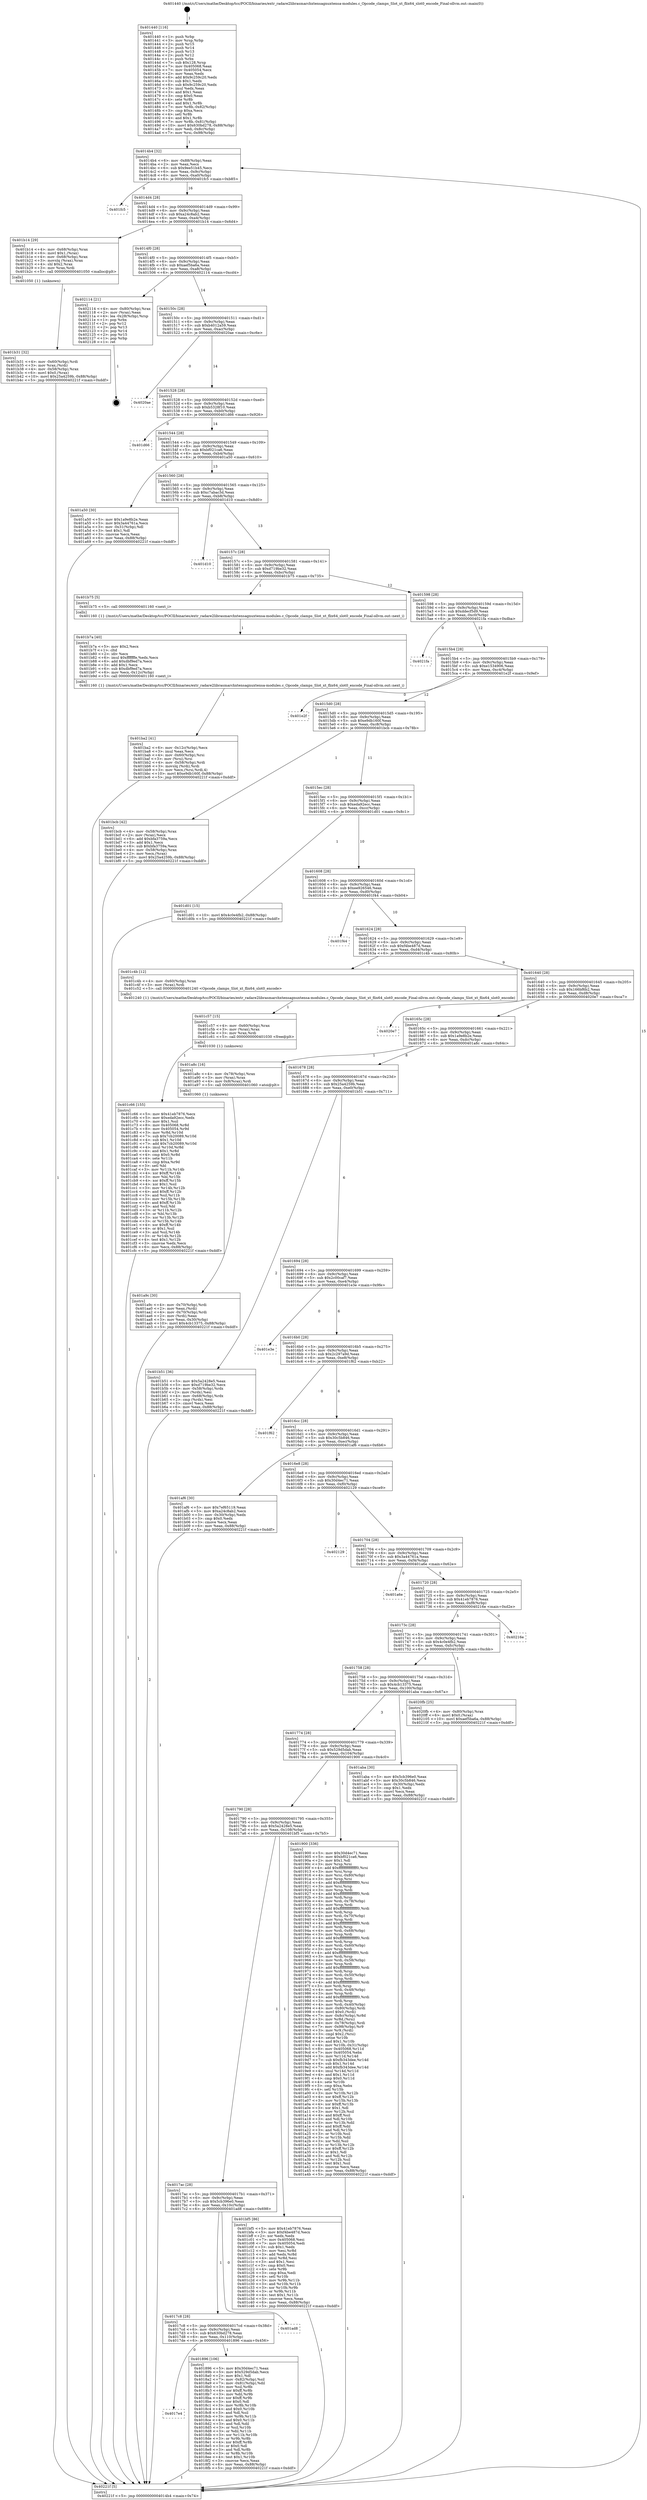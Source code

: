 digraph "0x401440" {
  label = "0x401440 (/mnt/c/Users/mathe/Desktop/tcc/POCII/binaries/extr_radare2librasmarchxtensagnuxtensa-modules.c_Opcode_clamps_Slot_xt_flix64_slot0_encode_Final-ollvm.out::main(0))"
  labelloc = "t"
  node[shape=record]

  Entry [label="",width=0.3,height=0.3,shape=circle,fillcolor=black,style=filled]
  "0x4014b4" [label="{
     0x4014b4 [32]\l
     | [instrs]\l
     &nbsp;&nbsp;0x4014b4 \<+6\>: mov -0x88(%rbp),%eax\l
     &nbsp;&nbsp;0x4014ba \<+2\>: mov %eax,%ecx\l
     &nbsp;&nbsp;0x4014bc \<+6\>: sub $0x9ee51b45,%ecx\l
     &nbsp;&nbsp;0x4014c2 \<+6\>: mov %eax,-0x9c(%rbp)\l
     &nbsp;&nbsp;0x4014c8 \<+6\>: mov %ecx,-0xa0(%rbp)\l
     &nbsp;&nbsp;0x4014ce \<+6\>: je 0000000000401fc5 \<main+0xb85\>\l
  }"]
  "0x401fc5" [label="{
     0x401fc5\l
  }", style=dashed]
  "0x4014d4" [label="{
     0x4014d4 [28]\l
     | [instrs]\l
     &nbsp;&nbsp;0x4014d4 \<+5\>: jmp 00000000004014d9 \<main+0x99\>\l
     &nbsp;&nbsp;0x4014d9 \<+6\>: mov -0x9c(%rbp),%eax\l
     &nbsp;&nbsp;0x4014df \<+5\>: sub $0xa24c8ab2,%eax\l
     &nbsp;&nbsp;0x4014e4 \<+6\>: mov %eax,-0xa4(%rbp)\l
     &nbsp;&nbsp;0x4014ea \<+6\>: je 0000000000401b14 \<main+0x6d4\>\l
  }"]
  Exit [label="",width=0.3,height=0.3,shape=circle,fillcolor=black,style=filled,peripheries=2]
  "0x401b14" [label="{
     0x401b14 [29]\l
     | [instrs]\l
     &nbsp;&nbsp;0x401b14 \<+4\>: mov -0x68(%rbp),%rax\l
     &nbsp;&nbsp;0x401b18 \<+6\>: movl $0x1,(%rax)\l
     &nbsp;&nbsp;0x401b1e \<+4\>: mov -0x68(%rbp),%rax\l
     &nbsp;&nbsp;0x401b22 \<+3\>: movslq (%rax),%rax\l
     &nbsp;&nbsp;0x401b25 \<+4\>: shl $0x2,%rax\l
     &nbsp;&nbsp;0x401b29 \<+3\>: mov %rax,%rdi\l
     &nbsp;&nbsp;0x401b2c \<+5\>: call 0000000000401050 \<malloc@plt\>\l
     | [calls]\l
     &nbsp;&nbsp;0x401050 \{1\} (unknown)\l
  }"]
  "0x4014f0" [label="{
     0x4014f0 [28]\l
     | [instrs]\l
     &nbsp;&nbsp;0x4014f0 \<+5\>: jmp 00000000004014f5 \<main+0xb5\>\l
     &nbsp;&nbsp;0x4014f5 \<+6\>: mov -0x9c(%rbp),%eax\l
     &nbsp;&nbsp;0x4014fb \<+5\>: sub $0xaef5ba6a,%eax\l
     &nbsp;&nbsp;0x401500 \<+6\>: mov %eax,-0xa8(%rbp)\l
     &nbsp;&nbsp;0x401506 \<+6\>: je 0000000000402114 \<main+0xcd4\>\l
  }"]
  "0x401c66" [label="{
     0x401c66 [155]\l
     | [instrs]\l
     &nbsp;&nbsp;0x401c66 \<+5\>: mov $0x41eb7876,%ecx\l
     &nbsp;&nbsp;0x401c6b \<+5\>: mov $0xeda92ecc,%edx\l
     &nbsp;&nbsp;0x401c70 \<+3\>: mov $0x1,%sil\l
     &nbsp;&nbsp;0x401c73 \<+8\>: mov 0x405068,%r8d\l
     &nbsp;&nbsp;0x401c7b \<+8\>: mov 0x405054,%r9d\l
     &nbsp;&nbsp;0x401c83 \<+3\>: mov %r8d,%r10d\l
     &nbsp;&nbsp;0x401c86 \<+7\>: sub $0x7cb20089,%r10d\l
     &nbsp;&nbsp;0x401c8d \<+4\>: sub $0x1,%r10d\l
     &nbsp;&nbsp;0x401c91 \<+7\>: add $0x7cb20089,%r10d\l
     &nbsp;&nbsp;0x401c98 \<+4\>: imul %r10d,%r8d\l
     &nbsp;&nbsp;0x401c9c \<+4\>: and $0x1,%r8d\l
     &nbsp;&nbsp;0x401ca0 \<+4\>: cmp $0x0,%r8d\l
     &nbsp;&nbsp;0x401ca4 \<+4\>: sete %r11b\l
     &nbsp;&nbsp;0x401ca8 \<+4\>: cmp $0xa,%r9d\l
     &nbsp;&nbsp;0x401cac \<+3\>: setl %bl\l
     &nbsp;&nbsp;0x401caf \<+3\>: mov %r11b,%r14b\l
     &nbsp;&nbsp;0x401cb2 \<+4\>: xor $0xff,%r14b\l
     &nbsp;&nbsp;0x401cb6 \<+3\>: mov %bl,%r15b\l
     &nbsp;&nbsp;0x401cb9 \<+4\>: xor $0xff,%r15b\l
     &nbsp;&nbsp;0x401cbd \<+4\>: xor $0x1,%sil\l
     &nbsp;&nbsp;0x401cc1 \<+3\>: mov %r14b,%r12b\l
     &nbsp;&nbsp;0x401cc4 \<+4\>: and $0xff,%r12b\l
     &nbsp;&nbsp;0x401cc8 \<+3\>: and %sil,%r11b\l
     &nbsp;&nbsp;0x401ccb \<+3\>: mov %r15b,%r13b\l
     &nbsp;&nbsp;0x401cce \<+4\>: and $0xff,%r13b\l
     &nbsp;&nbsp;0x401cd2 \<+3\>: and %sil,%bl\l
     &nbsp;&nbsp;0x401cd5 \<+3\>: or %r11b,%r12b\l
     &nbsp;&nbsp;0x401cd8 \<+3\>: or %bl,%r13b\l
     &nbsp;&nbsp;0x401cdb \<+3\>: xor %r13b,%r12b\l
     &nbsp;&nbsp;0x401cde \<+3\>: or %r15b,%r14b\l
     &nbsp;&nbsp;0x401ce1 \<+4\>: xor $0xff,%r14b\l
     &nbsp;&nbsp;0x401ce5 \<+4\>: or $0x1,%sil\l
     &nbsp;&nbsp;0x401ce9 \<+3\>: and %sil,%r14b\l
     &nbsp;&nbsp;0x401cec \<+3\>: or %r14b,%r12b\l
     &nbsp;&nbsp;0x401cef \<+4\>: test $0x1,%r12b\l
     &nbsp;&nbsp;0x401cf3 \<+3\>: cmovne %edx,%ecx\l
     &nbsp;&nbsp;0x401cf6 \<+6\>: mov %ecx,-0x88(%rbp)\l
     &nbsp;&nbsp;0x401cfc \<+5\>: jmp 000000000040221f \<main+0xddf\>\l
  }"]
  "0x402114" [label="{
     0x402114 [21]\l
     | [instrs]\l
     &nbsp;&nbsp;0x402114 \<+4\>: mov -0x80(%rbp),%rax\l
     &nbsp;&nbsp;0x402118 \<+2\>: mov (%rax),%eax\l
     &nbsp;&nbsp;0x40211a \<+4\>: lea -0x28(%rbp),%rsp\l
     &nbsp;&nbsp;0x40211e \<+1\>: pop %rbx\l
     &nbsp;&nbsp;0x40211f \<+2\>: pop %r12\l
     &nbsp;&nbsp;0x402121 \<+2\>: pop %r13\l
     &nbsp;&nbsp;0x402123 \<+2\>: pop %r14\l
     &nbsp;&nbsp;0x402125 \<+2\>: pop %r15\l
     &nbsp;&nbsp;0x402127 \<+1\>: pop %rbp\l
     &nbsp;&nbsp;0x402128 \<+1\>: ret\l
  }"]
  "0x40150c" [label="{
     0x40150c [28]\l
     | [instrs]\l
     &nbsp;&nbsp;0x40150c \<+5\>: jmp 0000000000401511 \<main+0xd1\>\l
     &nbsp;&nbsp;0x401511 \<+6\>: mov -0x9c(%rbp),%eax\l
     &nbsp;&nbsp;0x401517 \<+5\>: sub $0xb4012a59,%eax\l
     &nbsp;&nbsp;0x40151c \<+6\>: mov %eax,-0xac(%rbp)\l
     &nbsp;&nbsp;0x401522 \<+6\>: je 00000000004020ae \<main+0xc6e\>\l
  }"]
  "0x401c57" [label="{
     0x401c57 [15]\l
     | [instrs]\l
     &nbsp;&nbsp;0x401c57 \<+4\>: mov -0x60(%rbp),%rax\l
     &nbsp;&nbsp;0x401c5b \<+3\>: mov (%rax),%rax\l
     &nbsp;&nbsp;0x401c5e \<+3\>: mov %rax,%rdi\l
     &nbsp;&nbsp;0x401c61 \<+5\>: call 0000000000401030 \<free@plt\>\l
     | [calls]\l
     &nbsp;&nbsp;0x401030 \{1\} (unknown)\l
  }"]
  "0x4020ae" [label="{
     0x4020ae\l
  }", style=dashed]
  "0x401528" [label="{
     0x401528 [28]\l
     | [instrs]\l
     &nbsp;&nbsp;0x401528 \<+5\>: jmp 000000000040152d \<main+0xed\>\l
     &nbsp;&nbsp;0x40152d \<+6\>: mov -0x9c(%rbp),%eax\l
     &nbsp;&nbsp;0x401533 \<+5\>: sub $0xb5328f10,%eax\l
     &nbsp;&nbsp;0x401538 \<+6\>: mov %eax,-0xb0(%rbp)\l
     &nbsp;&nbsp;0x40153e \<+6\>: je 0000000000401d66 \<main+0x926\>\l
  }"]
  "0x401ba2" [label="{
     0x401ba2 [41]\l
     | [instrs]\l
     &nbsp;&nbsp;0x401ba2 \<+6\>: mov -0x12c(%rbp),%ecx\l
     &nbsp;&nbsp;0x401ba8 \<+3\>: imul %eax,%ecx\l
     &nbsp;&nbsp;0x401bab \<+4\>: mov -0x60(%rbp),%rsi\l
     &nbsp;&nbsp;0x401baf \<+3\>: mov (%rsi),%rsi\l
     &nbsp;&nbsp;0x401bb2 \<+4\>: mov -0x58(%rbp),%rdi\l
     &nbsp;&nbsp;0x401bb6 \<+3\>: movslq (%rdi),%rdi\l
     &nbsp;&nbsp;0x401bb9 \<+3\>: mov %ecx,(%rsi,%rdi,4)\l
     &nbsp;&nbsp;0x401bbc \<+10\>: movl $0xe9db160f,-0x88(%rbp)\l
     &nbsp;&nbsp;0x401bc6 \<+5\>: jmp 000000000040221f \<main+0xddf\>\l
  }"]
  "0x401d66" [label="{
     0x401d66\l
  }", style=dashed]
  "0x401544" [label="{
     0x401544 [28]\l
     | [instrs]\l
     &nbsp;&nbsp;0x401544 \<+5\>: jmp 0000000000401549 \<main+0x109\>\l
     &nbsp;&nbsp;0x401549 \<+6\>: mov -0x9c(%rbp),%eax\l
     &nbsp;&nbsp;0x40154f \<+5\>: sub $0xbf021ca6,%eax\l
     &nbsp;&nbsp;0x401554 \<+6\>: mov %eax,-0xb4(%rbp)\l
     &nbsp;&nbsp;0x40155a \<+6\>: je 0000000000401a50 \<main+0x610\>\l
  }"]
  "0x401b7a" [label="{
     0x401b7a [40]\l
     | [instrs]\l
     &nbsp;&nbsp;0x401b7a \<+5\>: mov $0x2,%ecx\l
     &nbsp;&nbsp;0x401b7f \<+1\>: cltd\l
     &nbsp;&nbsp;0x401b80 \<+2\>: idiv %ecx\l
     &nbsp;&nbsp;0x401b82 \<+6\>: imul $0xfffffffe,%edx,%ecx\l
     &nbsp;&nbsp;0x401b88 \<+6\>: add $0xdbf9ed7a,%ecx\l
     &nbsp;&nbsp;0x401b8e \<+3\>: add $0x1,%ecx\l
     &nbsp;&nbsp;0x401b91 \<+6\>: sub $0xdbf9ed7a,%ecx\l
     &nbsp;&nbsp;0x401b97 \<+6\>: mov %ecx,-0x12c(%rbp)\l
     &nbsp;&nbsp;0x401b9d \<+5\>: call 0000000000401160 \<next_i\>\l
     | [calls]\l
     &nbsp;&nbsp;0x401160 \{1\} (/mnt/c/Users/mathe/Desktop/tcc/POCII/binaries/extr_radare2librasmarchxtensagnuxtensa-modules.c_Opcode_clamps_Slot_xt_flix64_slot0_encode_Final-ollvm.out::next_i)\l
  }"]
  "0x401a50" [label="{
     0x401a50 [30]\l
     | [instrs]\l
     &nbsp;&nbsp;0x401a50 \<+5\>: mov $0x1a9e8b2e,%eax\l
     &nbsp;&nbsp;0x401a55 \<+5\>: mov $0x3a44761a,%ecx\l
     &nbsp;&nbsp;0x401a5a \<+3\>: mov -0x31(%rbp),%dl\l
     &nbsp;&nbsp;0x401a5d \<+3\>: test $0x1,%dl\l
     &nbsp;&nbsp;0x401a60 \<+3\>: cmovne %ecx,%eax\l
     &nbsp;&nbsp;0x401a63 \<+6\>: mov %eax,-0x88(%rbp)\l
     &nbsp;&nbsp;0x401a69 \<+5\>: jmp 000000000040221f \<main+0xddf\>\l
  }"]
  "0x401560" [label="{
     0x401560 [28]\l
     | [instrs]\l
     &nbsp;&nbsp;0x401560 \<+5\>: jmp 0000000000401565 \<main+0x125\>\l
     &nbsp;&nbsp;0x401565 \<+6\>: mov -0x9c(%rbp),%eax\l
     &nbsp;&nbsp;0x40156b \<+5\>: sub $0xc7abac3d,%eax\l
     &nbsp;&nbsp;0x401570 \<+6\>: mov %eax,-0xb8(%rbp)\l
     &nbsp;&nbsp;0x401576 \<+6\>: je 0000000000401d10 \<main+0x8d0\>\l
  }"]
  "0x401b31" [label="{
     0x401b31 [32]\l
     | [instrs]\l
     &nbsp;&nbsp;0x401b31 \<+4\>: mov -0x60(%rbp),%rdi\l
     &nbsp;&nbsp;0x401b35 \<+3\>: mov %rax,(%rdi)\l
     &nbsp;&nbsp;0x401b38 \<+4\>: mov -0x58(%rbp),%rax\l
     &nbsp;&nbsp;0x401b3c \<+6\>: movl $0x0,(%rax)\l
     &nbsp;&nbsp;0x401b42 \<+10\>: movl $0x25a4259b,-0x88(%rbp)\l
     &nbsp;&nbsp;0x401b4c \<+5\>: jmp 000000000040221f \<main+0xddf\>\l
  }"]
  "0x401d10" [label="{
     0x401d10\l
  }", style=dashed]
  "0x40157c" [label="{
     0x40157c [28]\l
     | [instrs]\l
     &nbsp;&nbsp;0x40157c \<+5\>: jmp 0000000000401581 \<main+0x141\>\l
     &nbsp;&nbsp;0x401581 \<+6\>: mov -0x9c(%rbp),%eax\l
     &nbsp;&nbsp;0x401587 \<+5\>: sub $0xd719be32,%eax\l
     &nbsp;&nbsp;0x40158c \<+6\>: mov %eax,-0xbc(%rbp)\l
     &nbsp;&nbsp;0x401592 \<+6\>: je 0000000000401b75 \<main+0x735\>\l
  }"]
  "0x401a9c" [label="{
     0x401a9c [30]\l
     | [instrs]\l
     &nbsp;&nbsp;0x401a9c \<+4\>: mov -0x70(%rbp),%rdi\l
     &nbsp;&nbsp;0x401aa0 \<+2\>: mov %eax,(%rdi)\l
     &nbsp;&nbsp;0x401aa2 \<+4\>: mov -0x70(%rbp),%rdi\l
     &nbsp;&nbsp;0x401aa6 \<+2\>: mov (%rdi),%eax\l
     &nbsp;&nbsp;0x401aa8 \<+3\>: mov %eax,-0x30(%rbp)\l
     &nbsp;&nbsp;0x401aab \<+10\>: movl $0x4cb13375,-0x88(%rbp)\l
     &nbsp;&nbsp;0x401ab5 \<+5\>: jmp 000000000040221f \<main+0xddf\>\l
  }"]
  "0x401b75" [label="{
     0x401b75 [5]\l
     | [instrs]\l
     &nbsp;&nbsp;0x401b75 \<+5\>: call 0000000000401160 \<next_i\>\l
     | [calls]\l
     &nbsp;&nbsp;0x401160 \{1\} (/mnt/c/Users/mathe/Desktop/tcc/POCII/binaries/extr_radare2librasmarchxtensagnuxtensa-modules.c_Opcode_clamps_Slot_xt_flix64_slot0_encode_Final-ollvm.out::next_i)\l
  }"]
  "0x401598" [label="{
     0x401598 [28]\l
     | [instrs]\l
     &nbsp;&nbsp;0x401598 \<+5\>: jmp 000000000040159d \<main+0x15d\>\l
     &nbsp;&nbsp;0x40159d \<+6\>: mov -0x9c(%rbp),%eax\l
     &nbsp;&nbsp;0x4015a3 \<+5\>: sub $0xddecf5d9,%eax\l
     &nbsp;&nbsp;0x4015a8 \<+6\>: mov %eax,-0xc0(%rbp)\l
     &nbsp;&nbsp;0x4015ae \<+6\>: je 00000000004021fa \<main+0xdba\>\l
  }"]
  "0x401440" [label="{
     0x401440 [116]\l
     | [instrs]\l
     &nbsp;&nbsp;0x401440 \<+1\>: push %rbp\l
     &nbsp;&nbsp;0x401441 \<+3\>: mov %rsp,%rbp\l
     &nbsp;&nbsp;0x401444 \<+2\>: push %r15\l
     &nbsp;&nbsp;0x401446 \<+2\>: push %r14\l
     &nbsp;&nbsp;0x401448 \<+2\>: push %r13\l
     &nbsp;&nbsp;0x40144a \<+2\>: push %r12\l
     &nbsp;&nbsp;0x40144c \<+1\>: push %rbx\l
     &nbsp;&nbsp;0x40144d \<+7\>: sub $0x128,%rsp\l
     &nbsp;&nbsp;0x401454 \<+7\>: mov 0x405068,%eax\l
     &nbsp;&nbsp;0x40145b \<+7\>: mov 0x405054,%ecx\l
     &nbsp;&nbsp;0x401462 \<+2\>: mov %eax,%edx\l
     &nbsp;&nbsp;0x401464 \<+6\>: add $0x9c259c20,%edx\l
     &nbsp;&nbsp;0x40146a \<+3\>: sub $0x1,%edx\l
     &nbsp;&nbsp;0x40146d \<+6\>: sub $0x9c259c20,%edx\l
     &nbsp;&nbsp;0x401473 \<+3\>: imul %edx,%eax\l
     &nbsp;&nbsp;0x401476 \<+3\>: and $0x1,%eax\l
     &nbsp;&nbsp;0x401479 \<+3\>: cmp $0x0,%eax\l
     &nbsp;&nbsp;0x40147c \<+4\>: sete %r8b\l
     &nbsp;&nbsp;0x401480 \<+4\>: and $0x1,%r8b\l
     &nbsp;&nbsp;0x401484 \<+7\>: mov %r8b,-0x82(%rbp)\l
     &nbsp;&nbsp;0x40148b \<+3\>: cmp $0xa,%ecx\l
     &nbsp;&nbsp;0x40148e \<+4\>: setl %r8b\l
     &nbsp;&nbsp;0x401492 \<+4\>: and $0x1,%r8b\l
     &nbsp;&nbsp;0x401496 \<+7\>: mov %r8b,-0x81(%rbp)\l
     &nbsp;&nbsp;0x40149d \<+10\>: movl $0x630bd278,-0x88(%rbp)\l
     &nbsp;&nbsp;0x4014a7 \<+6\>: mov %edi,-0x8c(%rbp)\l
     &nbsp;&nbsp;0x4014ad \<+7\>: mov %rsi,-0x98(%rbp)\l
  }"]
  "0x4021fa" [label="{
     0x4021fa\l
  }", style=dashed]
  "0x4015b4" [label="{
     0x4015b4 [28]\l
     | [instrs]\l
     &nbsp;&nbsp;0x4015b4 \<+5\>: jmp 00000000004015b9 \<main+0x179\>\l
     &nbsp;&nbsp;0x4015b9 \<+6\>: mov -0x9c(%rbp),%eax\l
     &nbsp;&nbsp;0x4015bf \<+5\>: sub $0xe1534906,%eax\l
     &nbsp;&nbsp;0x4015c4 \<+6\>: mov %eax,-0xc4(%rbp)\l
     &nbsp;&nbsp;0x4015ca \<+6\>: je 0000000000401e2f \<main+0x9ef\>\l
  }"]
  "0x40221f" [label="{
     0x40221f [5]\l
     | [instrs]\l
     &nbsp;&nbsp;0x40221f \<+5\>: jmp 00000000004014b4 \<main+0x74\>\l
  }"]
  "0x401e2f" [label="{
     0x401e2f\l
  }", style=dashed]
  "0x4015d0" [label="{
     0x4015d0 [28]\l
     | [instrs]\l
     &nbsp;&nbsp;0x4015d0 \<+5\>: jmp 00000000004015d5 \<main+0x195\>\l
     &nbsp;&nbsp;0x4015d5 \<+6\>: mov -0x9c(%rbp),%eax\l
     &nbsp;&nbsp;0x4015db \<+5\>: sub $0xe9db160f,%eax\l
     &nbsp;&nbsp;0x4015e0 \<+6\>: mov %eax,-0xc8(%rbp)\l
     &nbsp;&nbsp;0x4015e6 \<+6\>: je 0000000000401bcb \<main+0x78b\>\l
  }"]
  "0x4017e4" [label="{
     0x4017e4\l
  }", style=dashed]
  "0x401bcb" [label="{
     0x401bcb [42]\l
     | [instrs]\l
     &nbsp;&nbsp;0x401bcb \<+4\>: mov -0x58(%rbp),%rax\l
     &nbsp;&nbsp;0x401bcf \<+2\>: mov (%rax),%ecx\l
     &nbsp;&nbsp;0x401bd1 \<+6\>: add $0xbfa3759a,%ecx\l
     &nbsp;&nbsp;0x401bd7 \<+3\>: add $0x1,%ecx\l
     &nbsp;&nbsp;0x401bda \<+6\>: sub $0xbfa3759a,%ecx\l
     &nbsp;&nbsp;0x401be0 \<+4\>: mov -0x58(%rbp),%rax\l
     &nbsp;&nbsp;0x401be4 \<+2\>: mov %ecx,(%rax)\l
     &nbsp;&nbsp;0x401be6 \<+10\>: movl $0x25a4259b,-0x88(%rbp)\l
     &nbsp;&nbsp;0x401bf0 \<+5\>: jmp 000000000040221f \<main+0xddf\>\l
  }"]
  "0x4015ec" [label="{
     0x4015ec [28]\l
     | [instrs]\l
     &nbsp;&nbsp;0x4015ec \<+5\>: jmp 00000000004015f1 \<main+0x1b1\>\l
     &nbsp;&nbsp;0x4015f1 \<+6\>: mov -0x9c(%rbp),%eax\l
     &nbsp;&nbsp;0x4015f7 \<+5\>: sub $0xeda92ecc,%eax\l
     &nbsp;&nbsp;0x4015fc \<+6\>: mov %eax,-0xcc(%rbp)\l
     &nbsp;&nbsp;0x401602 \<+6\>: je 0000000000401d01 \<main+0x8c1\>\l
  }"]
  "0x401896" [label="{
     0x401896 [106]\l
     | [instrs]\l
     &nbsp;&nbsp;0x401896 \<+5\>: mov $0x30d4ec71,%eax\l
     &nbsp;&nbsp;0x40189b \<+5\>: mov $0x529d5dab,%ecx\l
     &nbsp;&nbsp;0x4018a0 \<+2\>: mov $0x1,%dl\l
     &nbsp;&nbsp;0x4018a2 \<+7\>: mov -0x82(%rbp),%sil\l
     &nbsp;&nbsp;0x4018a9 \<+7\>: mov -0x81(%rbp),%dil\l
     &nbsp;&nbsp;0x4018b0 \<+3\>: mov %sil,%r8b\l
     &nbsp;&nbsp;0x4018b3 \<+4\>: xor $0xff,%r8b\l
     &nbsp;&nbsp;0x4018b7 \<+3\>: mov %dil,%r9b\l
     &nbsp;&nbsp;0x4018ba \<+4\>: xor $0xff,%r9b\l
     &nbsp;&nbsp;0x4018be \<+3\>: xor $0x0,%dl\l
     &nbsp;&nbsp;0x4018c1 \<+3\>: mov %r8b,%r10b\l
     &nbsp;&nbsp;0x4018c4 \<+4\>: and $0x0,%r10b\l
     &nbsp;&nbsp;0x4018c8 \<+3\>: and %dl,%sil\l
     &nbsp;&nbsp;0x4018cb \<+3\>: mov %r9b,%r11b\l
     &nbsp;&nbsp;0x4018ce \<+4\>: and $0x0,%r11b\l
     &nbsp;&nbsp;0x4018d2 \<+3\>: and %dl,%dil\l
     &nbsp;&nbsp;0x4018d5 \<+3\>: or %sil,%r10b\l
     &nbsp;&nbsp;0x4018d8 \<+3\>: or %dil,%r11b\l
     &nbsp;&nbsp;0x4018db \<+3\>: xor %r11b,%r10b\l
     &nbsp;&nbsp;0x4018de \<+3\>: or %r9b,%r8b\l
     &nbsp;&nbsp;0x4018e1 \<+4\>: xor $0xff,%r8b\l
     &nbsp;&nbsp;0x4018e5 \<+3\>: or $0x0,%dl\l
     &nbsp;&nbsp;0x4018e8 \<+3\>: and %dl,%r8b\l
     &nbsp;&nbsp;0x4018eb \<+3\>: or %r8b,%r10b\l
     &nbsp;&nbsp;0x4018ee \<+4\>: test $0x1,%r10b\l
     &nbsp;&nbsp;0x4018f2 \<+3\>: cmovne %ecx,%eax\l
     &nbsp;&nbsp;0x4018f5 \<+6\>: mov %eax,-0x88(%rbp)\l
     &nbsp;&nbsp;0x4018fb \<+5\>: jmp 000000000040221f \<main+0xddf\>\l
  }"]
  "0x401d01" [label="{
     0x401d01 [15]\l
     | [instrs]\l
     &nbsp;&nbsp;0x401d01 \<+10\>: movl $0x4c0e4fb2,-0x88(%rbp)\l
     &nbsp;&nbsp;0x401d0b \<+5\>: jmp 000000000040221f \<main+0xddf\>\l
  }"]
  "0x401608" [label="{
     0x401608 [28]\l
     | [instrs]\l
     &nbsp;&nbsp;0x401608 \<+5\>: jmp 000000000040160d \<main+0x1cd\>\l
     &nbsp;&nbsp;0x40160d \<+6\>: mov -0x9c(%rbp),%eax\l
     &nbsp;&nbsp;0x401613 \<+5\>: sub $0xee926546,%eax\l
     &nbsp;&nbsp;0x401618 \<+6\>: mov %eax,-0xd0(%rbp)\l
     &nbsp;&nbsp;0x40161e \<+6\>: je 0000000000401f44 \<main+0xb04\>\l
  }"]
  "0x4017c8" [label="{
     0x4017c8 [28]\l
     | [instrs]\l
     &nbsp;&nbsp;0x4017c8 \<+5\>: jmp 00000000004017cd \<main+0x38d\>\l
     &nbsp;&nbsp;0x4017cd \<+6\>: mov -0x9c(%rbp),%eax\l
     &nbsp;&nbsp;0x4017d3 \<+5\>: sub $0x630bd278,%eax\l
     &nbsp;&nbsp;0x4017d8 \<+6\>: mov %eax,-0x110(%rbp)\l
     &nbsp;&nbsp;0x4017de \<+6\>: je 0000000000401896 \<main+0x456\>\l
  }"]
  "0x401f44" [label="{
     0x401f44\l
  }", style=dashed]
  "0x401624" [label="{
     0x401624 [28]\l
     | [instrs]\l
     &nbsp;&nbsp;0x401624 \<+5\>: jmp 0000000000401629 \<main+0x1e9\>\l
     &nbsp;&nbsp;0x401629 \<+6\>: mov -0x9c(%rbp),%eax\l
     &nbsp;&nbsp;0x40162f \<+5\>: sub $0xf4be487d,%eax\l
     &nbsp;&nbsp;0x401634 \<+6\>: mov %eax,-0xd4(%rbp)\l
     &nbsp;&nbsp;0x40163a \<+6\>: je 0000000000401c4b \<main+0x80b\>\l
  }"]
  "0x401ad8" [label="{
     0x401ad8\l
  }", style=dashed]
  "0x401c4b" [label="{
     0x401c4b [12]\l
     | [instrs]\l
     &nbsp;&nbsp;0x401c4b \<+4\>: mov -0x60(%rbp),%rax\l
     &nbsp;&nbsp;0x401c4f \<+3\>: mov (%rax),%rdi\l
     &nbsp;&nbsp;0x401c52 \<+5\>: call 0000000000401240 \<Opcode_clamps_Slot_xt_flix64_slot0_encode\>\l
     | [calls]\l
     &nbsp;&nbsp;0x401240 \{1\} (/mnt/c/Users/mathe/Desktop/tcc/POCII/binaries/extr_radare2librasmarchxtensagnuxtensa-modules.c_Opcode_clamps_Slot_xt_flix64_slot0_encode_Final-ollvm.out::Opcode_clamps_Slot_xt_flix64_slot0_encode)\l
  }"]
  "0x401640" [label="{
     0x401640 [28]\l
     | [instrs]\l
     &nbsp;&nbsp;0x401640 \<+5\>: jmp 0000000000401645 \<main+0x205\>\l
     &nbsp;&nbsp;0x401645 \<+6\>: mov -0x9c(%rbp),%eax\l
     &nbsp;&nbsp;0x40164b \<+5\>: sub $0x166bf6b2,%eax\l
     &nbsp;&nbsp;0x401650 \<+6\>: mov %eax,-0xd8(%rbp)\l
     &nbsp;&nbsp;0x401656 \<+6\>: je 00000000004020e7 \<main+0xca7\>\l
  }"]
  "0x4017ac" [label="{
     0x4017ac [28]\l
     | [instrs]\l
     &nbsp;&nbsp;0x4017ac \<+5\>: jmp 00000000004017b1 \<main+0x371\>\l
     &nbsp;&nbsp;0x4017b1 \<+6\>: mov -0x9c(%rbp),%eax\l
     &nbsp;&nbsp;0x4017b7 \<+5\>: sub $0x5cb396e0,%eax\l
     &nbsp;&nbsp;0x4017bc \<+6\>: mov %eax,-0x10c(%rbp)\l
     &nbsp;&nbsp;0x4017c2 \<+6\>: je 0000000000401ad8 \<main+0x698\>\l
  }"]
  "0x4020e7" [label="{
     0x4020e7\l
  }", style=dashed]
  "0x40165c" [label="{
     0x40165c [28]\l
     | [instrs]\l
     &nbsp;&nbsp;0x40165c \<+5\>: jmp 0000000000401661 \<main+0x221\>\l
     &nbsp;&nbsp;0x401661 \<+6\>: mov -0x9c(%rbp),%eax\l
     &nbsp;&nbsp;0x401667 \<+5\>: sub $0x1a9e8b2e,%eax\l
     &nbsp;&nbsp;0x40166c \<+6\>: mov %eax,-0xdc(%rbp)\l
     &nbsp;&nbsp;0x401672 \<+6\>: je 0000000000401a8c \<main+0x64c\>\l
  }"]
  "0x401bf5" [label="{
     0x401bf5 [86]\l
     | [instrs]\l
     &nbsp;&nbsp;0x401bf5 \<+5\>: mov $0x41eb7876,%eax\l
     &nbsp;&nbsp;0x401bfa \<+5\>: mov $0xf4be487d,%ecx\l
     &nbsp;&nbsp;0x401bff \<+2\>: xor %edx,%edx\l
     &nbsp;&nbsp;0x401c01 \<+7\>: mov 0x405068,%esi\l
     &nbsp;&nbsp;0x401c08 \<+7\>: mov 0x405054,%edi\l
     &nbsp;&nbsp;0x401c0f \<+3\>: sub $0x1,%edx\l
     &nbsp;&nbsp;0x401c12 \<+3\>: mov %esi,%r8d\l
     &nbsp;&nbsp;0x401c15 \<+3\>: add %edx,%r8d\l
     &nbsp;&nbsp;0x401c18 \<+4\>: imul %r8d,%esi\l
     &nbsp;&nbsp;0x401c1c \<+3\>: and $0x1,%esi\l
     &nbsp;&nbsp;0x401c1f \<+3\>: cmp $0x0,%esi\l
     &nbsp;&nbsp;0x401c22 \<+4\>: sete %r9b\l
     &nbsp;&nbsp;0x401c26 \<+3\>: cmp $0xa,%edi\l
     &nbsp;&nbsp;0x401c29 \<+4\>: setl %r10b\l
     &nbsp;&nbsp;0x401c2d \<+3\>: mov %r9b,%r11b\l
     &nbsp;&nbsp;0x401c30 \<+3\>: and %r10b,%r11b\l
     &nbsp;&nbsp;0x401c33 \<+3\>: xor %r10b,%r9b\l
     &nbsp;&nbsp;0x401c36 \<+3\>: or %r9b,%r11b\l
     &nbsp;&nbsp;0x401c39 \<+4\>: test $0x1,%r11b\l
     &nbsp;&nbsp;0x401c3d \<+3\>: cmovne %ecx,%eax\l
     &nbsp;&nbsp;0x401c40 \<+6\>: mov %eax,-0x88(%rbp)\l
     &nbsp;&nbsp;0x401c46 \<+5\>: jmp 000000000040221f \<main+0xddf\>\l
  }"]
  "0x401a8c" [label="{
     0x401a8c [16]\l
     | [instrs]\l
     &nbsp;&nbsp;0x401a8c \<+4\>: mov -0x78(%rbp),%rax\l
     &nbsp;&nbsp;0x401a90 \<+3\>: mov (%rax),%rax\l
     &nbsp;&nbsp;0x401a93 \<+4\>: mov 0x8(%rax),%rdi\l
     &nbsp;&nbsp;0x401a97 \<+5\>: call 0000000000401060 \<atoi@plt\>\l
     | [calls]\l
     &nbsp;&nbsp;0x401060 \{1\} (unknown)\l
  }"]
  "0x401678" [label="{
     0x401678 [28]\l
     | [instrs]\l
     &nbsp;&nbsp;0x401678 \<+5\>: jmp 000000000040167d \<main+0x23d\>\l
     &nbsp;&nbsp;0x40167d \<+6\>: mov -0x9c(%rbp),%eax\l
     &nbsp;&nbsp;0x401683 \<+5\>: sub $0x25a4259b,%eax\l
     &nbsp;&nbsp;0x401688 \<+6\>: mov %eax,-0xe0(%rbp)\l
     &nbsp;&nbsp;0x40168e \<+6\>: je 0000000000401b51 \<main+0x711\>\l
  }"]
  "0x401790" [label="{
     0x401790 [28]\l
     | [instrs]\l
     &nbsp;&nbsp;0x401790 \<+5\>: jmp 0000000000401795 \<main+0x355\>\l
     &nbsp;&nbsp;0x401795 \<+6\>: mov -0x9c(%rbp),%eax\l
     &nbsp;&nbsp;0x40179b \<+5\>: sub $0x5a2428e5,%eax\l
     &nbsp;&nbsp;0x4017a0 \<+6\>: mov %eax,-0x108(%rbp)\l
     &nbsp;&nbsp;0x4017a6 \<+6\>: je 0000000000401bf5 \<main+0x7b5\>\l
  }"]
  "0x401b51" [label="{
     0x401b51 [36]\l
     | [instrs]\l
     &nbsp;&nbsp;0x401b51 \<+5\>: mov $0x5a2428e5,%eax\l
     &nbsp;&nbsp;0x401b56 \<+5\>: mov $0xd719be32,%ecx\l
     &nbsp;&nbsp;0x401b5b \<+4\>: mov -0x58(%rbp),%rdx\l
     &nbsp;&nbsp;0x401b5f \<+2\>: mov (%rdx),%esi\l
     &nbsp;&nbsp;0x401b61 \<+4\>: mov -0x68(%rbp),%rdx\l
     &nbsp;&nbsp;0x401b65 \<+2\>: cmp (%rdx),%esi\l
     &nbsp;&nbsp;0x401b67 \<+3\>: cmovl %ecx,%eax\l
     &nbsp;&nbsp;0x401b6a \<+6\>: mov %eax,-0x88(%rbp)\l
     &nbsp;&nbsp;0x401b70 \<+5\>: jmp 000000000040221f \<main+0xddf\>\l
  }"]
  "0x401694" [label="{
     0x401694 [28]\l
     | [instrs]\l
     &nbsp;&nbsp;0x401694 \<+5\>: jmp 0000000000401699 \<main+0x259\>\l
     &nbsp;&nbsp;0x401699 \<+6\>: mov -0x9c(%rbp),%eax\l
     &nbsp;&nbsp;0x40169f \<+5\>: sub $0x2c00caf7,%eax\l
     &nbsp;&nbsp;0x4016a4 \<+6\>: mov %eax,-0xe4(%rbp)\l
     &nbsp;&nbsp;0x4016aa \<+6\>: je 0000000000401e3e \<main+0x9fe\>\l
  }"]
  "0x401900" [label="{
     0x401900 [336]\l
     | [instrs]\l
     &nbsp;&nbsp;0x401900 \<+5\>: mov $0x30d4ec71,%eax\l
     &nbsp;&nbsp;0x401905 \<+5\>: mov $0xbf021ca6,%ecx\l
     &nbsp;&nbsp;0x40190a \<+2\>: mov $0x1,%dl\l
     &nbsp;&nbsp;0x40190c \<+3\>: mov %rsp,%rsi\l
     &nbsp;&nbsp;0x40190f \<+4\>: add $0xfffffffffffffff0,%rsi\l
     &nbsp;&nbsp;0x401913 \<+3\>: mov %rsi,%rsp\l
     &nbsp;&nbsp;0x401916 \<+4\>: mov %rsi,-0x80(%rbp)\l
     &nbsp;&nbsp;0x40191a \<+3\>: mov %rsp,%rsi\l
     &nbsp;&nbsp;0x40191d \<+4\>: add $0xfffffffffffffff0,%rsi\l
     &nbsp;&nbsp;0x401921 \<+3\>: mov %rsi,%rsp\l
     &nbsp;&nbsp;0x401924 \<+3\>: mov %rsp,%rdi\l
     &nbsp;&nbsp;0x401927 \<+4\>: add $0xfffffffffffffff0,%rdi\l
     &nbsp;&nbsp;0x40192b \<+3\>: mov %rdi,%rsp\l
     &nbsp;&nbsp;0x40192e \<+4\>: mov %rdi,-0x78(%rbp)\l
     &nbsp;&nbsp;0x401932 \<+3\>: mov %rsp,%rdi\l
     &nbsp;&nbsp;0x401935 \<+4\>: add $0xfffffffffffffff0,%rdi\l
     &nbsp;&nbsp;0x401939 \<+3\>: mov %rdi,%rsp\l
     &nbsp;&nbsp;0x40193c \<+4\>: mov %rdi,-0x70(%rbp)\l
     &nbsp;&nbsp;0x401940 \<+3\>: mov %rsp,%rdi\l
     &nbsp;&nbsp;0x401943 \<+4\>: add $0xfffffffffffffff0,%rdi\l
     &nbsp;&nbsp;0x401947 \<+3\>: mov %rdi,%rsp\l
     &nbsp;&nbsp;0x40194a \<+4\>: mov %rdi,-0x68(%rbp)\l
     &nbsp;&nbsp;0x40194e \<+3\>: mov %rsp,%rdi\l
     &nbsp;&nbsp;0x401951 \<+4\>: add $0xfffffffffffffff0,%rdi\l
     &nbsp;&nbsp;0x401955 \<+3\>: mov %rdi,%rsp\l
     &nbsp;&nbsp;0x401958 \<+4\>: mov %rdi,-0x60(%rbp)\l
     &nbsp;&nbsp;0x40195c \<+3\>: mov %rsp,%rdi\l
     &nbsp;&nbsp;0x40195f \<+4\>: add $0xfffffffffffffff0,%rdi\l
     &nbsp;&nbsp;0x401963 \<+3\>: mov %rdi,%rsp\l
     &nbsp;&nbsp;0x401966 \<+4\>: mov %rdi,-0x58(%rbp)\l
     &nbsp;&nbsp;0x40196a \<+3\>: mov %rsp,%rdi\l
     &nbsp;&nbsp;0x40196d \<+4\>: add $0xfffffffffffffff0,%rdi\l
     &nbsp;&nbsp;0x401971 \<+3\>: mov %rdi,%rsp\l
     &nbsp;&nbsp;0x401974 \<+4\>: mov %rdi,-0x50(%rbp)\l
     &nbsp;&nbsp;0x401978 \<+3\>: mov %rsp,%rdi\l
     &nbsp;&nbsp;0x40197b \<+4\>: add $0xfffffffffffffff0,%rdi\l
     &nbsp;&nbsp;0x40197f \<+3\>: mov %rdi,%rsp\l
     &nbsp;&nbsp;0x401982 \<+4\>: mov %rdi,-0x48(%rbp)\l
     &nbsp;&nbsp;0x401986 \<+3\>: mov %rsp,%rdi\l
     &nbsp;&nbsp;0x401989 \<+4\>: add $0xfffffffffffffff0,%rdi\l
     &nbsp;&nbsp;0x40198d \<+3\>: mov %rdi,%rsp\l
     &nbsp;&nbsp;0x401990 \<+4\>: mov %rdi,-0x40(%rbp)\l
     &nbsp;&nbsp;0x401994 \<+4\>: mov -0x80(%rbp),%rdi\l
     &nbsp;&nbsp;0x401998 \<+6\>: movl $0x0,(%rdi)\l
     &nbsp;&nbsp;0x40199e \<+7\>: mov -0x8c(%rbp),%r8d\l
     &nbsp;&nbsp;0x4019a5 \<+3\>: mov %r8d,(%rsi)\l
     &nbsp;&nbsp;0x4019a8 \<+4\>: mov -0x78(%rbp),%rdi\l
     &nbsp;&nbsp;0x4019ac \<+7\>: mov -0x98(%rbp),%r9\l
     &nbsp;&nbsp;0x4019b3 \<+3\>: mov %r9,(%rdi)\l
     &nbsp;&nbsp;0x4019b6 \<+3\>: cmpl $0x2,(%rsi)\l
     &nbsp;&nbsp;0x4019b9 \<+4\>: setne %r10b\l
     &nbsp;&nbsp;0x4019bd \<+4\>: and $0x1,%r10b\l
     &nbsp;&nbsp;0x4019c1 \<+4\>: mov %r10b,-0x31(%rbp)\l
     &nbsp;&nbsp;0x4019c5 \<+8\>: mov 0x405068,%r11d\l
     &nbsp;&nbsp;0x4019cd \<+7\>: mov 0x405054,%ebx\l
     &nbsp;&nbsp;0x4019d4 \<+3\>: mov %r11d,%r14d\l
     &nbsp;&nbsp;0x4019d7 \<+7\>: sub $0xfb343dee,%r14d\l
     &nbsp;&nbsp;0x4019de \<+4\>: sub $0x1,%r14d\l
     &nbsp;&nbsp;0x4019e2 \<+7\>: add $0xfb343dee,%r14d\l
     &nbsp;&nbsp;0x4019e9 \<+4\>: imul %r14d,%r11d\l
     &nbsp;&nbsp;0x4019ed \<+4\>: and $0x1,%r11d\l
     &nbsp;&nbsp;0x4019f1 \<+4\>: cmp $0x0,%r11d\l
     &nbsp;&nbsp;0x4019f5 \<+4\>: sete %r10b\l
     &nbsp;&nbsp;0x4019f9 \<+3\>: cmp $0xa,%ebx\l
     &nbsp;&nbsp;0x4019fc \<+4\>: setl %r15b\l
     &nbsp;&nbsp;0x401a00 \<+3\>: mov %r10b,%r12b\l
     &nbsp;&nbsp;0x401a03 \<+4\>: xor $0xff,%r12b\l
     &nbsp;&nbsp;0x401a07 \<+3\>: mov %r15b,%r13b\l
     &nbsp;&nbsp;0x401a0a \<+4\>: xor $0xff,%r13b\l
     &nbsp;&nbsp;0x401a0e \<+3\>: xor $0x1,%dl\l
     &nbsp;&nbsp;0x401a11 \<+3\>: mov %r12b,%sil\l
     &nbsp;&nbsp;0x401a14 \<+4\>: and $0xff,%sil\l
     &nbsp;&nbsp;0x401a18 \<+3\>: and %dl,%r10b\l
     &nbsp;&nbsp;0x401a1b \<+3\>: mov %r13b,%dil\l
     &nbsp;&nbsp;0x401a1e \<+4\>: and $0xff,%dil\l
     &nbsp;&nbsp;0x401a22 \<+3\>: and %dl,%r15b\l
     &nbsp;&nbsp;0x401a25 \<+3\>: or %r10b,%sil\l
     &nbsp;&nbsp;0x401a28 \<+3\>: or %r15b,%dil\l
     &nbsp;&nbsp;0x401a2b \<+3\>: xor %dil,%sil\l
     &nbsp;&nbsp;0x401a2e \<+3\>: or %r13b,%r12b\l
     &nbsp;&nbsp;0x401a31 \<+4\>: xor $0xff,%r12b\l
     &nbsp;&nbsp;0x401a35 \<+3\>: or $0x1,%dl\l
     &nbsp;&nbsp;0x401a38 \<+3\>: and %dl,%r12b\l
     &nbsp;&nbsp;0x401a3b \<+3\>: or %r12b,%sil\l
     &nbsp;&nbsp;0x401a3e \<+4\>: test $0x1,%sil\l
     &nbsp;&nbsp;0x401a42 \<+3\>: cmovne %ecx,%eax\l
     &nbsp;&nbsp;0x401a45 \<+6\>: mov %eax,-0x88(%rbp)\l
     &nbsp;&nbsp;0x401a4b \<+5\>: jmp 000000000040221f \<main+0xddf\>\l
  }"]
  "0x401e3e" [label="{
     0x401e3e\l
  }", style=dashed]
  "0x4016b0" [label="{
     0x4016b0 [28]\l
     | [instrs]\l
     &nbsp;&nbsp;0x4016b0 \<+5\>: jmp 00000000004016b5 \<main+0x275\>\l
     &nbsp;&nbsp;0x4016b5 \<+6\>: mov -0x9c(%rbp),%eax\l
     &nbsp;&nbsp;0x4016bb \<+5\>: sub $0x2c297a9d,%eax\l
     &nbsp;&nbsp;0x4016c0 \<+6\>: mov %eax,-0xe8(%rbp)\l
     &nbsp;&nbsp;0x4016c6 \<+6\>: je 0000000000401f62 \<main+0xb22\>\l
  }"]
  "0x401774" [label="{
     0x401774 [28]\l
     | [instrs]\l
     &nbsp;&nbsp;0x401774 \<+5\>: jmp 0000000000401779 \<main+0x339\>\l
     &nbsp;&nbsp;0x401779 \<+6\>: mov -0x9c(%rbp),%eax\l
     &nbsp;&nbsp;0x40177f \<+5\>: sub $0x529d5dab,%eax\l
     &nbsp;&nbsp;0x401784 \<+6\>: mov %eax,-0x104(%rbp)\l
     &nbsp;&nbsp;0x40178a \<+6\>: je 0000000000401900 \<main+0x4c0\>\l
  }"]
  "0x401f62" [label="{
     0x401f62\l
  }", style=dashed]
  "0x4016cc" [label="{
     0x4016cc [28]\l
     | [instrs]\l
     &nbsp;&nbsp;0x4016cc \<+5\>: jmp 00000000004016d1 \<main+0x291\>\l
     &nbsp;&nbsp;0x4016d1 \<+6\>: mov -0x9c(%rbp),%eax\l
     &nbsp;&nbsp;0x4016d7 \<+5\>: sub $0x30c5b846,%eax\l
     &nbsp;&nbsp;0x4016dc \<+6\>: mov %eax,-0xec(%rbp)\l
     &nbsp;&nbsp;0x4016e2 \<+6\>: je 0000000000401af6 \<main+0x6b6\>\l
  }"]
  "0x401aba" [label="{
     0x401aba [30]\l
     | [instrs]\l
     &nbsp;&nbsp;0x401aba \<+5\>: mov $0x5cb396e0,%eax\l
     &nbsp;&nbsp;0x401abf \<+5\>: mov $0x30c5b846,%ecx\l
     &nbsp;&nbsp;0x401ac4 \<+3\>: mov -0x30(%rbp),%edx\l
     &nbsp;&nbsp;0x401ac7 \<+3\>: cmp $0x1,%edx\l
     &nbsp;&nbsp;0x401aca \<+3\>: cmovl %ecx,%eax\l
     &nbsp;&nbsp;0x401acd \<+6\>: mov %eax,-0x88(%rbp)\l
     &nbsp;&nbsp;0x401ad3 \<+5\>: jmp 000000000040221f \<main+0xddf\>\l
  }"]
  "0x401af6" [label="{
     0x401af6 [30]\l
     | [instrs]\l
     &nbsp;&nbsp;0x401af6 \<+5\>: mov $0x7ef65119,%eax\l
     &nbsp;&nbsp;0x401afb \<+5\>: mov $0xa24c8ab2,%ecx\l
     &nbsp;&nbsp;0x401b00 \<+3\>: mov -0x30(%rbp),%edx\l
     &nbsp;&nbsp;0x401b03 \<+3\>: cmp $0x0,%edx\l
     &nbsp;&nbsp;0x401b06 \<+3\>: cmove %ecx,%eax\l
     &nbsp;&nbsp;0x401b09 \<+6\>: mov %eax,-0x88(%rbp)\l
     &nbsp;&nbsp;0x401b0f \<+5\>: jmp 000000000040221f \<main+0xddf\>\l
  }"]
  "0x4016e8" [label="{
     0x4016e8 [28]\l
     | [instrs]\l
     &nbsp;&nbsp;0x4016e8 \<+5\>: jmp 00000000004016ed \<main+0x2ad\>\l
     &nbsp;&nbsp;0x4016ed \<+6\>: mov -0x9c(%rbp),%eax\l
     &nbsp;&nbsp;0x4016f3 \<+5\>: sub $0x30d4ec71,%eax\l
     &nbsp;&nbsp;0x4016f8 \<+6\>: mov %eax,-0xf0(%rbp)\l
     &nbsp;&nbsp;0x4016fe \<+6\>: je 0000000000402129 \<main+0xce9\>\l
  }"]
  "0x401758" [label="{
     0x401758 [28]\l
     | [instrs]\l
     &nbsp;&nbsp;0x401758 \<+5\>: jmp 000000000040175d \<main+0x31d\>\l
     &nbsp;&nbsp;0x40175d \<+6\>: mov -0x9c(%rbp),%eax\l
     &nbsp;&nbsp;0x401763 \<+5\>: sub $0x4cb13375,%eax\l
     &nbsp;&nbsp;0x401768 \<+6\>: mov %eax,-0x100(%rbp)\l
     &nbsp;&nbsp;0x40176e \<+6\>: je 0000000000401aba \<main+0x67a\>\l
  }"]
  "0x402129" [label="{
     0x402129\l
  }", style=dashed]
  "0x401704" [label="{
     0x401704 [28]\l
     | [instrs]\l
     &nbsp;&nbsp;0x401704 \<+5\>: jmp 0000000000401709 \<main+0x2c9\>\l
     &nbsp;&nbsp;0x401709 \<+6\>: mov -0x9c(%rbp),%eax\l
     &nbsp;&nbsp;0x40170f \<+5\>: sub $0x3a44761a,%eax\l
     &nbsp;&nbsp;0x401714 \<+6\>: mov %eax,-0xf4(%rbp)\l
     &nbsp;&nbsp;0x40171a \<+6\>: je 0000000000401a6e \<main+0x62e\>\l
  }"]
  "0x4020fb" [label="{
     0x4020fb [25]\l
     | [instrs]\l
     &nbsp;&nbsp;0x4020fb \<+4\>: mov -0x80(%rbp),%rax\l
     &nbsp;&nbsp;0x4020ff \<+6\>: movl $0x0,(%rax)\l
     &nbsp;&nbsp;0x402105 \<+10\>: movl $0xaef5ba6a,-0x88(%rbp)\l
     &nbsp;&nbsp;0x40210f \<+5\>: jmp 000000000040221f \<main+0xddf\>\l
  }"]
  "0x401a6e" [label="{
     0x401a6e\l
  }", style=dashed]
  "0x401720" [label="{
     0x401720 [28]\l
     | [instrs]\l
     &nbsp;&nbsp;0x401720 \<+5\>: jmp 0000000000401725 \<main+0x2e5\>\l
     &nbsp;&nbsp;0x401725 \<+6\>: mov -0x9c(%rbp),%eax\l
     &nbsp;&nbsp;0x40172b \<+5\>: sub $0x41eb7876,%eax\l
     &nbsp;&nbsp;0x401730 \<+6\>: mov %eax,-0xf8(%rbp)\l
     &nbsp;&nbsp;0x401736 \<+6\>: je 000000000040216e \<main+0xd2e\>\l
  }"]
  "0x40173c" [label="{
     0x40173c [28]\l
     | [instrs]\l
     &nbsp;&nbsp;0x40173c \<+5\>: jmp 0000000000401741 \<main+0x301\>\l
     &nbsp;&nbsp;0x401741 \<+6\>: mov -0x9c(%rbp),%eax\l
     &nbsp;&nbsp;0x401747 \<+5\>: sub $0x4c0e4fb2,%eax\l
     &nbsp;&nbsp;0x40174c \<+6\>: mov %eax,-0xfc(%rbp)\l
     &nbsp;&nbsp;0x401752 \<+6\>: je 00000000004020fb \<main+0xcbb\>\l
  }"]
  "0x40216e" [label="{
     0x40216e\l
  }", style=dashed]
  Entry -> "0x401440" [label=" 1"]
  "0x4014b4" -> "0x401fc5" [label=" 0"]
  "0x4014b4" -> "0x4014d4" [label=" 16"]
  "0x402114" -> Exit [label=" 1"]
  "0x4014d4" -> "0x401b14" [label=" 1"]
  "0x4014d4" -> "0x4014f0" [label=" 15"]
  "0x4020fb" -> "0x40221f" [label=" 1"]
  "0x4014f0" -> "0x402114" [label=" 1"]
  "0x4014f0" -> "0x40150c" [label=" 14"]
  "0x401d01" -> "0x40221f" [label=" 1"]
  "0x40150c" -> "0x4020ae" [label=" 0"]
  "0x40150c" -> "0x401528" [label=" 14"]
  "0x401c66" -> "0x40221f" [label=" 1"]
  "0x401528" -> "0x401d66" [label=" 0"]
  "0x401528" -> "0x401544" [label=" 14"]
  "0x401c57" -> "0x401c66" [label=" 1"]
  "0x401544" -> "0x401a50" [label=" 1"]
  "0x401544" -> "0x401560" [label=" 13"]
  "0x401c4b" -> "0x401c57" [label=" 1"]
  "0x401560" -> "0x401d10" [label=" 0"]
  "0x401560" -> "0x40157c" [label=" 13"]
  "0x401bf5" -> "0x40221f" [label=" 1"]
  "0x40157c" -> "0x401b75" [label=" 1"]
  "0x40157c" -> "0x401598" [label=" 12"]
  "0x401bcb" -> "0x40221f" [label=" 1"]
  "0x401598" -> "0x4021fa" [label=" 0"]
  "0x401598" -> "0x4015b4" [label=" 12"]
  "0x401b7a" -> "0x401ba2" [label=" 1"]
  "0x4015b4" -> "0x401e2f" [label=" 0"]
  "0x4015b4" -> "0x4015d0" [label=" 12"]
  "0x401b75" -> "0x401b7a" [label=" 1"]
  "0x4015d0" -> "0x401bcb" [label=" 1"]
  "0x4015d0" -> "0x4015ec" [label=" 11"]
  "0x401b51" -> "0x40221f" [label=" 2"]
  "0x4015ec" -> "0x401d01" [label=" 1"]
  "0x4015ec" -> "0x401608" [label=" 10"]
  "0x401b31" -> "0x40221f" [label=" 1"]
  "0x401608" -> "0x401f44" [label=" 0"]
  "0x401608" -> "0x401624" [label=" 10"]
  "0x401af6" -> "0x40221f" [label=" 1"]
  "0x401624" -> "0x401c4b" [label=" 1"]
  "0x401624" -> "0x401640" [label=" 9"]
  "0x401aba" -> "0x40221f" [label=" 1"]
  "0x401640" -> "0x4020e7" [label=" 0"]
  "0x401640" -> "0x40165c" [label=" 9"]
  "0x401a8c" -> "0x401a9c" [label=" 1"]
  "0x40165c" -> "0x401a8c" [label=" 1"]
  "0x40165c" -> "0x401678" [label=" 8"]
  "0x401a50" -> "0x40221f" [label=" 1"]
  "0x401678" -> "0x401b51" [label=" 2"]
  "0x401678" -> "0x401694" [label=" 6"]
  "0x401ba2" -> "0x40221f" [label=" 1"]
  "0x401694" -> "0x401e3e" [label=" 0"]
  "0x401694" -> "0x4016b0" [label=" 6"]
  "0x40221f" -> "0x4014b4" [label=" 15"]
  "0x4016b0" -> "0x401f62" [label=" 0"]
  "0x4016b0" -> "0x4016cc" [label=" 6"]
  "0x401896" -> "0x40221f" [label=" 1"]
  "0x4016cc" -> "0x401af6" [label=" 1"]
  "0x4016cc" -> "0x4016e8" [label=" 5"]
  "0x4017c8" -> "0x4017e4" [label=" 0"]
  "0x4016e8" -> "0x402129" [label=" 0"]
  "0x4016e8" -> "0x401704" [label=" 5"]
  "0x401b14" -> "0x401b31" [label=" 1"]
  "0x401704" -> "0x401a6e" [label=" 0"]
  "0x401704" -> "0x401720" [label=" 5"]
  "0x4017ac" -> "0x4017c8" [label=" 1"]
  "0x401720" -> "0x40216e" [label=" 0"]
  "0x401720" -> "0x40173c" [label=" 5"]
  "0x4017ac" -> "0x401ad8" [label=" 0"]
  "0x40173c" -> "0x4020fb" [label=" 1"]
  "0x40173c" -> "0x401758" [label=" 4"]
  "0x4017c8" -> "0x401896" [label=" 1"]
  "0x401758" -> "0x401aba" [label=" 1"]
  "0x401758" -> "0x401774" [label=" 3"]
  "0x401440" -> "0x4014b4" [label=" 1"]
  "0x401774" -> "0x401900" [label=" 1"]
  "0x401774" -> "0x401790" [label=" 2"]
  "0x401900" -> "0x40221f" [label=" 1"]
  "0x401790" -> "0x401bf5" [label=" 1"]
  "0x401790" -> "0x4017ac" [label=" 1"]
  "0x401a9c" -> "0x40221f" [label=" 1"]
}
